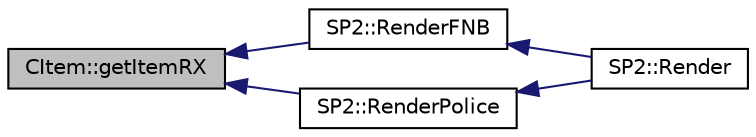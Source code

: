 digraph "CItem::getItemRX"
{
  bgcolor="transparent";
  edge [fontname="Helvetica",fontsize="10",labelfontname="Helvetica",labelfontsize="10"];
  node [fontname="Helvetica",fontsize="10",shape=record];
  rankdir="LR";
  Node1 [label="CItem::getItemRX",height=0.2,width=0.4,color="black", fillcolor="grey75", style="filled", fontcolor="black"];
  Node1 -> Node2 [dir="back",color="midnightblue",fontsize="10",style="solid",fontname="Helvetica"];
  Node2 [label="SP2::RenderFNB",height=0.2,width=0.4,color="black",URL="$classSP2.html#adba986149ca1f4881677bec02996ee76"];
  Node2 -> Node3 [dir="back",color="midnightblue",fontsize="10",style="solid",fontname="Helvetica"];
  Node3 [label="SP2::Render",height=0.2,width=0.4,color="black",URL="$classSP2.html#a90159ea511cadcc99364c6f75d108a71"];
  Node1 -> Node4 [dir="back",color="midnightblue",fontsize="10",style="solid",fontname="Helvetica"];
  Node4 [label="SP2::RenderPolice",height=0.2,width=0.4,color="black",URL="$classSP2.html#a9a3e14f5fff0d9412f11df54ed578c13"];
  Node4 -> Node3 [dir="back",color="midnightblue",fontsize="10",style="solid",fontname="Helvetica"];
}
